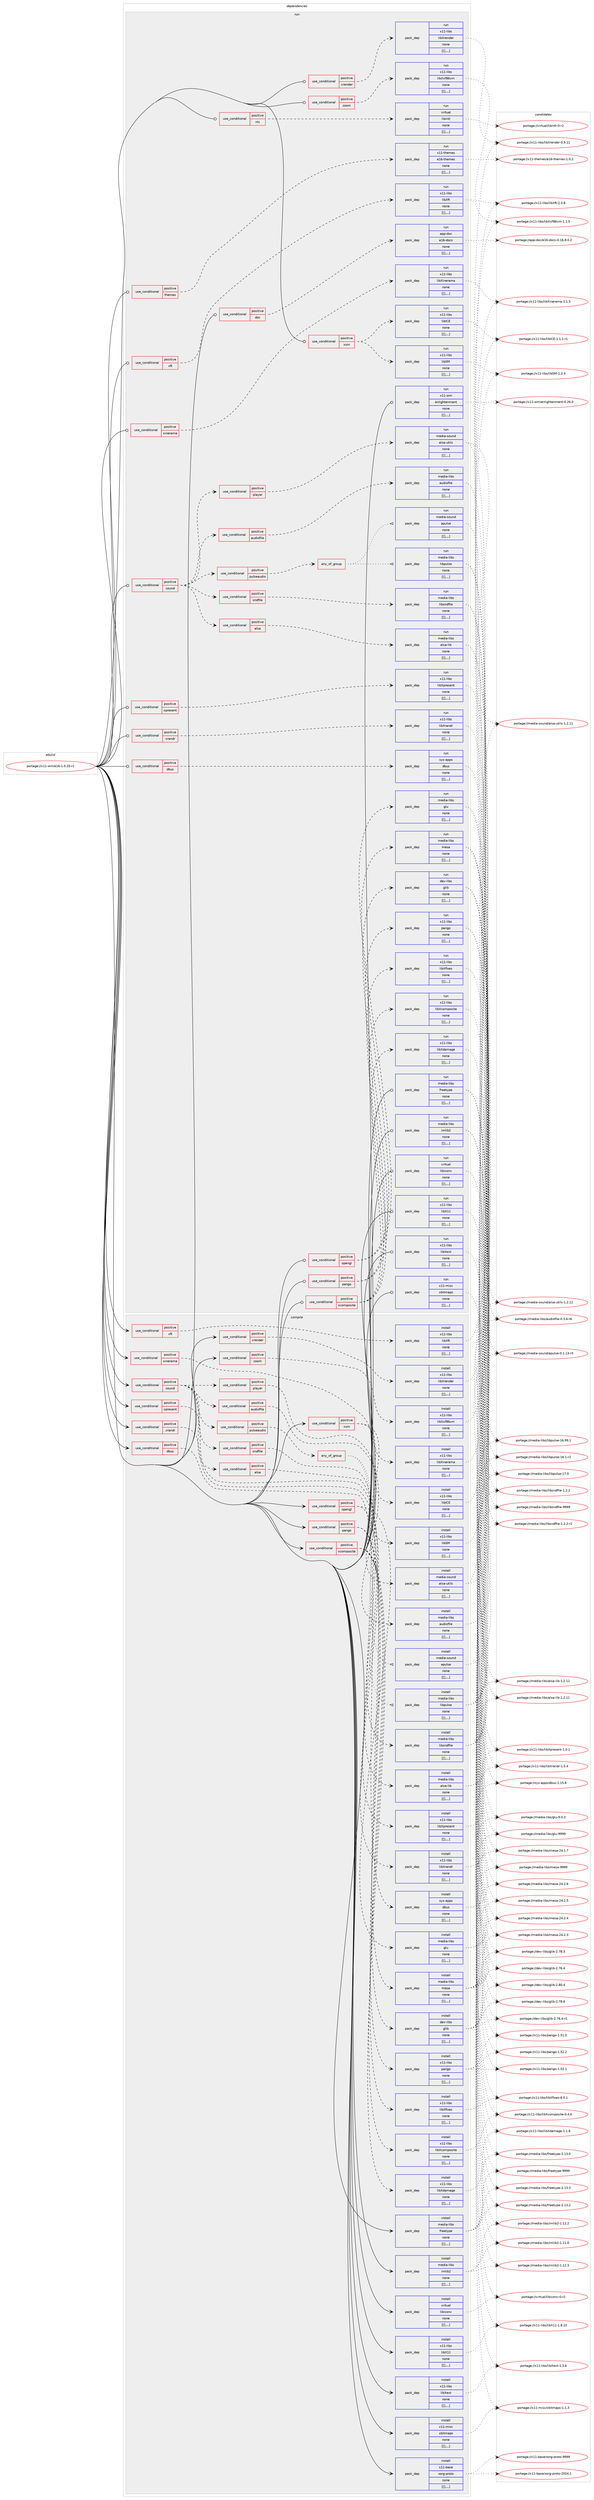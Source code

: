 digraph prolog {

# *************
# Graph options
# *************

newrank=true;
concentrate=true;
compound=true;
graph [rankdir=LR,fontname=Helvetica,fontsize=10,ranksep=1.5];#, ranksep=2.5, nodesep=0.2];
edge  [arrowhead=vee];
node  [fontname=Helvetica,fontsize=10];

# **********
# The ebuild
# **********

subgraph cluster_leftcol {
color=gray;
label=<<i>ebuild</i>>;
id [label="portage://x11-wm/e16-1.0.25-r1", color=red, width=4, href="../x11-wm/e16-1.0.25-r1.svg"];
}

# ****************
# The dependencies
# ****************

subgraph cluster_midcol {
color=gray;
label=<<i>dependencies</i>>;
subgraph cluster_compile {
fillcolor="#eeeeee";
style=filled;
label=<<i>compile</i>>;
subgraph cond345 {
dependency2596 [label=<<TABLE BORDER="0" CELLBORDER="1" CELLSPACING="0" CELLPADDING="4"><TR><TD ROWSPAN="3" CELLPADDING="10">use_conditional</TD></TR><TR><TD>positive</TD></TR><TR><TD>dbus</TD></TR></TABLE>>, shape=none, color=red];
subgraph pack2096 {
dependency2597 [label=<<TABLE BORDER="0" CELLBORDER="1" CELLSPACING="0" CELLPADDING="4" WIDTH="220"><TR><TD ROWSPAN="6" CELLPADDING="30">pack_dep</TD></TR><TR><TD WIDTH="110">install</TD></TR><TR><TD>sys-apps</TD></TR><TR><TD>dbus</TD></TR><TR><TD>none</TD></TR><TR><TD>[[],,,,]</TD></TR></TABLE>>, shape=none, color=blue];
}
dependency2596:e -> dependency2597:w [weight=20,style="dashed",arrowhead="vee"];
}
id:e -> dependency2596:w [weight=20,style="solid",arrowhead="vee"];
subgraph cond346 {
dependency2600 [label=<<TABLE BORDER="0" CELLBORDER="1" CELLSPACING="0" CELLPADDING="4"><TR><TD ROWSPAN="3" CELLPADDING="10">use_conditional</TD></TR><TR><TD>positive</TD></TR><TR><TD>opengl</TD></TR></TABLE>>, shape=none, color=red];
subgraph pack2099 {
dependency2602 [label=<<TABLE BORDER="0" CELLBORDER="1" CELLSPACING="0" CELLPADDING="4" WIDTH="220"><TR><TD ROWSPAN="6" CELLPADDING="30">pack_dep</TD></TR><TR><TD WIDTH="110">install</TD></TR><TR><TD>media-libs</TD></TR><TR><TD>glu</TD></TR><TR><TD>none</TD></TR><TR><TD>[[],,,,]</TD></TR></TABLE>>, shape=none, color=blue];
}
dependency2600:e -> dependency2602:w [weight=20,style="dashed",arrowhead="vee"];
subgraph pack2102 {
dependency2605 [label=<<TABLE BORDER="0" CELLBORDER="1" CELLSPACING="0" CELLPADDING="4" WIDTH="220"><TR><TD ROWSPAN="6" CELLPADDING="30">pack_dep</TD></TR><TR><TD WIDTH="110">install</TD></TR><TR><TD>media-libs</TD></TR><TR><TD>mesa</TD></TR><TR><TD>none</TD></TR><TR><TD>[[],,,,]</TD></TR></TABLE>>, shape=none, color=blue];
}
dependency2600:e -> dependency2605:w [weight=20,style="dashed",arrowhead="vee"];
}
id:e -> dependency2600:w [weight=20,style="solid",arrowhead="vee"];
subgraph cond348 {
dependency2608 [label=<<TABLE BORDER="0" CELLBORDER="1" CELLSPACING="0" CELLPADDING="4"><TR><TD ROWSPAN="3" CELLPADDING="10">use_conditional</TD></TR><TR><TD>positive</TD></TR><TR><TD>pango</TD></TR></TABLE>>, shape=none, color=red];
subgraph pack2106 {
dependency2611 [label=<<TABLE BORDER="0" CELLBORDER="1" CELLSPACING="0" CELLPADDING="4" WIDTH="220"><TR><TD ROWSPAN="6" CELLPADDING="30">pack_dep</TD></TR><TR><TD WIDTH="110">install</TD></TR><TR><TD>dev-libs</TD></TR><TR><TD>glib</TD></TR><TR><TD>none</TD></TR><TR><TD>[[],,,,]</TD></TR></TABLE>>, shape=none, color=blue];
}
dependency2608:e -> dependency2611:w [weight=20,style="dashed",arrowhead="vee"];
subgraph pack2109 {
dependency2615 [label=<<TABLE BORDER="0" CELLBORDER="1" CELLSPACING="0" CELLPADDING="4" WIDTH="220"><TR><TD ROWSPAN="6" CELLPADDING="30">pack_dep</TD></TR><TR><TD WIDTH="110">install</TD></TR><TR><TD>x11-libs</TD></TR><TR><TD>pango</TD></TR><TR><TD>none</TD></TR><TR><TD>[[],,,,]</TD></TR></TABLE>>, shape=none, color=blue];
}
dependency2608:e -> dependency2615:w [weight=20,style="dashed",arrowhead="vee"];
}
id:e -> dependency2608:w [weight=20,style="solid",arrowhead="vee"];
subgraph cond351 {
dependency2620 [label=<<TABLE BORDER="0" CELLBORDER="1" CELLSPACING="0" CELLPADDING="4"><TR><TD ROWSPAN="3" CELLPADDING="10">use_conditional</TD></TR><TR><TD>positive</TD></TR><TR><TD>sound</TD></TR></TABLE>>, shape=none, color=red];
subgraph cond353 {
dependency2622 [label=<<TABLE BORDER="0" CELLBORDER="1" CELLSPACING="0" CELLPADDING="4"><TR><TD ROWSPAN="3" CELLPADDING="10">use_conditional</TD></TR><TR><TD>positive</TD></TR><TR><TD>alsa</TD></TR></TABLE>>, shape=none, color=red];
subgraph pack2118 {
dependency2628 [label=<<TABLE BORDER="0" CELLBORDER="1" CELLSPACING="0" CELLPADDING="4" WIDTH="220"><TR><TD ROWSPAN="6" CELLPADDING="30">pack_dep</TD></TR><TR><TD WIDTH="110">install</TD></TR><TR><TD>media-libs</TD></TR><TR><TD>alsa-lib</TD></TR><TR><TD>none</TD></TR><TR><TD>[[],,,,]</TD></TR></TABLE>>, shape=none, color=blue];
}
dependency2622:e -> dependency2628:w [weight=20,style="dashed",arrowhead="vee"];
}
dependency2620:e -> dependency2622:w [weight=20,style="dashed",arrowhead="vee"];
subgraph cond356 {
dependency2633 [label=<<TABLE BORDER="0" CELLBORDER="1" CELLSPACING="0" CELLPADDING="4"><TR><TD ROWSPAN="3" CELLPADDING="10">use_conditional</TD></TR><TR><TD>positive</TD></TR><TR><TD>player</TD></TR></TABLE>>, shape=none, color=red];
subgraph pack2123 {
dependency2636 [label=<<TABLE BORDER="0" CELLBORDER="1" CELLSPACING="0" CELLPADDING="4" WIDTH="220"><TR><TD ROWSPAN="6" CELLPADDING="30">pack_dep</TD></TR><TR><TD WIDTH="110">install</TD></TR><TR><TD>media-sound</TD></TR><TR><TD>alsa-utils</TD></TR><TR><TD>none</TD></TR><TR><TD>[[],,,,]</TD></TR></TABLE>>, shape=none, color=blue];
}
dependency2633:e -> dependency2636:w [weight=20,style="dashed",arrowhead="vee"];
}
dependency2620:e -> dependency2633:w [weight=20,style="dashed",arrowhead="vee"];
subgraph cond361 {
dependency2642 [label=<<TABLE BORDER="0" CELLBORDER="1" CELLSPACING="0" CELLPADDING="4"><TR><TD ROWSPAN="3" CELLPADDING="10">use_conditional</TD></TR><TR><TD>positive</TD></TR><TR><TD>pulseaudio</TD></TR></TABLE>>, shape=none, color=red];
subgraph any157 {
dependency2646 [label=<<TABLE BORDER="0" CELLBORDER="1" CELLSPACING="0" CELLPADDING="4"><TR><TD CELLPADDING="10">any_of_group</TD></TR></TABLE>>, shape=none, color=red];subgraph pack2130 {
dependency2649 [label=<<TABLE BORDER="0" CELLBORDER="1" CELLSPACING="0" CELLPADDING="4" WIDTH="220"><TR><TD ROWSPAN="6" CELLPADDING="30">pack_dep</TD></TR><TR><TD WIDTH="110">install</TD></TR><TR><TD>media-libs</TD></TR><TR><TD>libpulse</TD></TR><TR><TD>none</TD></TR><TR><TD>[[],,,,]</TD></TR></TABLE>>, shape=none, color=blue];
}
dependency2646:e -> dependency2649:w [weight=20,style="dotted",arrowhead="oinv"];
subgraph pack2137 {
dependency2659 [label=<<TABLE BORDER="0" CELLBORDER="1" CELLSPACING="0" CELLPADDING="4" WIDTH="220"><TR><TD ROWSPAN="6" CELLPADDING="30">pack_dep</TD></TR><TR><TD WIDTH="110">install</TD></TR><TR><TD>media-sound</TD></TR><TR><TD>apulse</TD></TR><TR><TD>none</TD></TR><TR><TD>[[],,,,]</TD></TR></TABLE>>, shape=none, color=blue];
}
dependency2646:e -> dependency2659:w [weight=20,style="dotted",arrowhead="oinv"];
}
dependency2642:e -> dependency2646:w [weight=20,style="dashed",arrowhead="vee"];
}
dependency2620:e -> dependency2642:w [weight=20,style="dashed",arrowhead="vee"];
subgraph cond366 {
dependency2667 [label=<<TABLE BORDER="0" CELLBORDER="1" CELLSPACING="0" CELLPADDING="4"><TR><TD ROWSPAN="3" CELLPADDING="10">use_conditional</TD></TR><TR><TD>positive</TD></TR><TR><TD>audiofile</TD></TR></TABLE>>, shape=none, color=red];
subgraph pack2147 {
dependency2670 [label=<<TABLE BORDER="0" CELLBORDER="1" CELLSPACING="0" CELLPADDING="4" WIDTH="220"><TR><TD ROWSPAN="6" CELLPADDING="30">pack_dep</TD></TR><TR><TD WIDTH="110">install</TD></TR><TR><TD>media-libs</TD></TR><TR><TD>audiofile</TD></TR><TR><TD>none</TD></TR><TR><TD>[[],,,,]</TD></TR></TABLE>>, shape=none, color=blue];
}
dependency2667:e -> dependency2670:w [weight=20,style="dashed",arrowhead="vee"];
}
dependency2620:e -> dependency2667:w [weight=20,style="dashed",arrowhead="vee"];
subgraph cond368 {
dependency2678 [label=<<TABLE BORDER="0" CELLBORDER="1" CELLSPACING="0" CELLPADDING="4"><TR><TD ROWSPAN="3" CELLPADDING="10">use_conditional</TD></TR><TR><TD>positive</TD></TR><TR><TD>sndfile</TD></TR></TABLE>>, shape=none, color=red];
subgraph pack2155 {
dependency2680 [label=<<TABLE BORDER="0" CELLBORDER="1" CELLSPACING="0" CELLPADDING="4" WIDTH="220"><TR><TD ROWSPAN="6" CELLPADDING="30">pack_dep</TD></TR><TR><TD WIDTH="110">install</TD></TR><TR><TD>media-libs</TD></TR><TR><TD>libsndfile</TD></TR><TR><TD>none</TD></TR><TR><TD>[[],,,,]</TD></TR></TABLE>>, shape=none, color=blue];
}
dependency2678:e -> dependency2680:w [weight=20,style="dashed",arrowhead="vee"];
}
dependency2620:e -> dependency2678:w [weight=20,style="dashed",arrowhead="vee"];
}
id:e -> dependency2620:w [weight=20,style="solid",arrowhead="vee"];
subgraph cond370 {
dependency2687 [label=<<TABLE BORDER="0" CELLBORDER="1" CELLSPACING="0" CELLPADDING="4"><TR><TD ROWSPAN="3" CELLPADDING="10">use_conditional</TD></TR><TR><TD>positive</TD></TR><TR><TD>xcomposite</TD></TR></TABLE>>, shape=none, color=red];
subgraph pack2163 {
dependency2690 [label=<<TABLE BORDER="0" CELLBORDER="1" CELLSPACING="0" CELLPADDING="4" WIDTH="220"><TR><TD ROWSPAN="6" CELLPADDING="30">pack_dep</TD></TR><TR><TD WIDTH="110">install</TD></TR><TR><TD>x11-libs</TD></TR><TR><TD>libXcomposite</TD></TR><TR><TD>none</TD></TR><TR><TD>[[],,,,]</TD></TR></TABLE>>, shape=none, color=blue];
}
dependency2687:e -> dependency2690:w [weight=20,style="dashed",arrowhead="vee"];
subgraph pack2167 {
dependency2694 [label=<<TABLE BORDER="0" CELLBORDER="1" CELLSPACING="0" CELLPADDING="4" WIDTH="220"><TR><TD ROWSPAN="6" CELLPADDING="30">pack_dep</TD></TR><TR><TD WIDTH="110">install</TD></TR><TR><TD>x11-libs</TD></TR><TR><TD>libXdamage</TD></TR><TR><TD>none</TD></TR><TR><TD>[[],,,,]</TD></TR></TABLE>>, shape=none, color=blue];
}
dependency2687:e -> dependency2694:w [weight=20,style="dashed",arrowhead="vee"];
subgraph pack2170 {
dependency2702 [label=<<TABLE BORDER="0" CELLBORDER="1" CELLSPACING="0" CELLPADDING="4" WIDTH="220"><TR><TD ROWSPAN="6" CELLPADDING="30">pack_dep</TD></TR><TR><TD WIDTH="110">install</TD></TR><TR><TD>x11-libs</TD></TR><TR><TD>libXfixes</TD></TR><TR><TD>none</TD></TR><TR><TD>[[],,,,]</TD></TR></TABLE>>, shape=none, color=blue];
}
dependency2687:e -> dependency2702:w [weight=20,style="dashed",arrowhead="vee"];
}
id:e -> dependency2687:w [weight=20,style="solid",arrowhead="vee"];
subgraph cond374 {
dependency2708 [label=<<TABLE BORDER="0" CELLBORDER="1" CELLSPACING="0" CELLPADDING="4"><TR><TD ROWSPAN="3" CELLPADDING="10">use_conditional</TD></TR><TR><TD>positive</TD></TR><TR><TD>xft</TD></TR></TABLE>>, shape=none, color=red];
subgraph pack2179 {
dependency2711 [label=<<TABLE BORDER="0" CELLBORDER="1" CELLSPACING="0" CELLPADDING="4" WIDTH="220"><TR><TD ROWSPAN="6" CELLPADDING="30">pack_dep</TD></TR><TR><TD WIDTH="110">install</TD></TR><TR><TD>x11-libs</TD></TR><TR><TD>libXft</TD></TR><TR><TD>none</TD></TR><TR><TD>[[],,,,]</TD></TR></TABLE>>, shape=none, color=blue];
}
dependency2708:e -> dependency2711:w [weight=20,style="dashed",arrowhead="vee"];
}
id:e -> dependency2708:w [weight=20,style="solid",arrowhead="vee"];
subgraph cond376 {
dependency2715 [label=<<TABLE BORDER="0" CELLBORDER="1" CELLSPACING="0" CELLPADDING="4"><TR><TD ROWSPAN="3" CELLPADDING="10">use_conditional</TD></TR><TR><TD>positive</TD></TR><TR><TD>xinerama</TD></TR></TABLE>>, shape=none, color=red];
subgraph pack2183 {
dependency2716 [label=<<TABLE BORDER="0" CELLBORDER="1" CELLSPACING="0" CELLPADDING="4" WIDTH="220"><TR><TD ROWSPAN="6" CELLPADDING="30">pack_dep</TD></TR><TR><TD WIDTH="110">install</TD></TR><TR><TD>x11-libs</TD></TR><TR><TD>libXinerama</TD></TR><TR><TD>none</TD></TR><TR><TD>[[],,,,]</TD></TR></TABLE>>, shape=none, color=blue];
}
dependency2715:e -> dependency2716:w [weight=20,style="dashed",arrowhead="vee"];
}
id:e -> dependency2715:w [weight=20,style="solid",arrowhead="vee"];
subgraph cond378 {
dependency2721 [label=<<TABLE BORDER="0" CELLBORDER="1" CELLSPACING="0" CELLPADDING="4"><TR><TD ROWSPAN="3" CELLPADDING="10">use_conditional</TD></TR><TR><TD>positive</TD></TR><TR><TD>xpresent</TD></TR></TABLE>>, shape=none, color=red];
subgraph pack2189 {
dependency2724 [label=<<TABLE BORDER="0" CELLBORDER="1" CELLSPACING="0" CELLPADDING="4" WIDTH="220"><TR><TD ROWSPAN="6" CELLPADDING="30">pack_dep</TD></TR><TR><TD WIDTH="110">install</TD></TR><TR><TD>x11-libs</TD></TR><TR><TD>libXpresent</TD></TR><TR><TD>none</TD></TR><TR><TD>[[],,,,]</TD></TR></TABLE>>, shape=none, color=blue];
}
dependency2721:e -> dependency2724:w [weight=20,style="dashed",arrowhead="vee"];
}
id:e -> dependency2721:w [weight=20,style="solid",arrowhead="vee"];
subgraph cond380 {
dependency2729 [label=<<TABLE BORDER="0" CELLBORDER="1" CELLSPACING="0" CELLPADDING="4"><TR><TD ROWSPAN="3" CELLPADDING="10">use_conditional</TD></TR><TR><TD>positive</TD></TR><TR><TD>xrandr</TD></TR></TABLE>>, shape=none, color=red];
subgraph pack2195 {
dependency2732 [label=<<TABLE BORDER="0" CELLBORDER="1" CELLSPACING="0" CELLPADDING="4" WIDTH="220"><TR><TD ROWSPAN="6" CELLPADDING="30">pack_dep</TD></TR><TR><TD WIDTH="110">install</TD></TR><TR><TD>x11-libs</TD></TR><TR><TD>libXrandr</TD></TR><TR><TD>none</TD></TR><TR><TD>[[],,,,]</TD></TR></TABLE>>, shape=none, color=blue];
}
dependency2729:e -> dependency2732:w [weight=20,style="dashed",arrowhead="vee"];
}
id:e -> dependency2729:w [weight=20,style="solid",arrowhead="vee"];
subgraph cond382 {
dependency2735 [label=<<TABLE BORDER="0" CELLBORDER="1" CELLSPACING="0" CELLPADDING="4"><TR><TD ROWSPAN="3" CELLPADDING="10">use_conditional</TD></TR><TR><TD>positive</TD></TR><TR><TD>xrender</TD></TR></TABLE>>, shape=none, color=red];
subgraph pack2199 {
dependency2738 [label=<<TABLE BORDER="0" CELLBORDER="1" CELLSPACING="0" CELLPADDING="4" WIDTH="220"><TR><TD ROWSPAN="6" CELLPADDING="30">pack_dep</TD></TR><TR><TD WIDTH="110">install</TD></TR><TR><TD>x11-libs</TD></TR><TR><TD>libXrender</TD></TR><TR><TD>none</TD></TR><TR><TD>[[],,,,]</TD></TR></TABLE>>, shape=none, color=blue];
}
dependency2735:e -> dependency2738:w [weight=20,style="dashed",arrowhead="vee"];
}
id:e -> dependency2735:w [weight=20,style="solid",arrowhead="vee"];
subgraph cond383 {
dependency2742 [label=<<TABLE BORDER="0" CELLBORDER="1" CELLSPACING="0" CELLPADDING="4"><TR><TD ROWSPAN="3" CELLPADDING="10">use_conditional</TD></TR><TR><TD>positive</TD></TR><TR><TD>xsm</TD></TR></TABLE>>, shape=none, color=red];
subgraph pack2204 {
dependency2744 [label=<<TABLE BORDER="0" CELLBORDER="1" CELLSPACING="0" CELLPADDING="4" WIDTH="220"><TR><TD ROWSPAN="6" CELLPADDING="30">pack_dep</TD></TR><TR><TD WIDTH="110">install</TD></TR><TR><TD>x11-libs</TD></TR><TR><TD>libICE</TD></TR><TR><TD>none</TD></TR><TR><TD>[[],,,,]</TD></TR></TABLE>>, shape=none, color=blue];
}
dependency2742:e -> dependency2744:w [weight=20,style="dashed",arrowhead="vee"];
subgraph pack2206 {
dependency2746 [label=<<TABLE BORDER="0" CELLBORDER="1" CELLSPACING="0" CELLPADDING="4" WIDTH="220"><TR><TD ROWSPAN="6" CELLPADDING="30">pack_dep</TD></TR><TR><TD WIDTH="110">install</TD></TR><TR><TD>x11-libs</TD></TR><TR><TD>libSM</TD></TR><TR><TD>none</TD></TR><TR><TD>[[],,,,]</TD></TR></TABLE>>, shape=none, color=blue];
}
dependency2742:e -> dependency2746:w [weight=20,style="dashed",arrowhead="vee"];
}
id:e -> dependency2742:w [weight=20,style="solid",arrowhead="vee"];
subgraph cond384 {
dependency2748 [label=<<TABLE BORDER="0" CELLBORDER="1" CELLSPACING="0" CELLPADDING="4"><TR><TD ROWSPAN="3" CELLPADDING="10">use_conditional</TD></TR><TR><TD>positive</TD></TR><TR><TD>zoom</TD></TR></TABLE>>, shape=none, color=red];
subgraph pack2208 {
dependency2749 [label=<<TABLE BORDER="0" CELLBORDER="1" CELLSPACING="0" CELLPADDING="4" WIDTH="220"><TR><TD ROWSPAN="6" CELLPADDING="30">pack_dep</TD></TR><TR><TD WIDTH="110">install</TD></TR><TR><TD>x11-libs</TD></TR><TR><TD>libXxf86vm</TD></TR><TR><TD>none</TD></TR><TR><TD>[[],,,,]</TD></TR></TABLE>>, shape=none, color=blue];
}
dependency2748:e -> dependency2749:w [weight=20,style="dashed",arrowhead="vee"];
}
id:e -> dependency2748:w [weight=20,style="solid",arrowhead="vee"];
subgraph pack2210 {
dependency2751 [label=<<TABLE BORDER="0" CELLBORDER="1" CELLSPACING="0" CELLPADDING="4" WIDTH="220"><TR><TD ROWSPAN="6" CELLPADDING="30">pack_dep</TD></TR><TR><TD WIDTH="110">install</TD></TR><TR><TD>media-libs</TD></TR><TR><TD>freetype</TD></TR><TR><TD>none</TD></TR><TR><TD>[[],,,,]</TD></TR></TABLE>>, shape=none, color=blue];
}
id:e -> dependency2751:w [weight=20,style="solid",arrowhead="vee"];
subgraph pack2213 {
dependency2754 [label=<<TABLE BORDER="0" CELLBORDER="1" CELLSPACING="0" CELLPADDING="4" WIDTH="220"><TR><TD ROWSPAN="6" CELLPADDING="30">pack_dep</TD></TR><TR><TD WIDTH="110">install</TD></TR><TR><TD>media-libs</TD></TR><TR><TD>imlib2</TD></TR><TR><TD>none</TD></TR><TR><TD>[[],,,,]</TD></TR></TABLE>>, shape=none, color=blue];
}
id:e -> dependency2754:w [weight=20,style="solid",arrowhead="vee"];
subgraph pack2215 {
dependency2756 [label=<<TABLE BORDER="0" CELLBORDER="1" CELLSPACING="0" CELLPADDING="4" WIDTH="220"><TR><TD ROWSPAN="6" CELLPADDING="30">pack_dep</TD></TR><TR><TD WIDTH="110">install</TD></TR><TR><TD>virtual</TD></TR><TR><TD>libiconv</TD></TR><TR><TD>none</TD></TR><TR><TD>[[],,,,]</TD></TR></TABLE>>, shape=none, color=blue];
}
id:e -> dependency2756:w [weight=20,style="solid",arrowhead="vee"];
subgraph pack2217 {
dependency2758 [label=<<TABLE BORDER="0" CELLBORDER="1" CELLSPACING="0" CELLPADDING="4" WIDTH="220"><TR><TD ROWSPAN="6" CELLPADDING="30">pack_dep</TD></TR><TR><TD WIDTH="110">install</TD></TR><TR><TD>x11-base</TD></TR><TR><TD>xorg-proto</TD></TR><TR><TD>none</TD></TR><TR><TD>[[],,,,]</TD></TR></TABLE>>, shape=none, color=blue];
}
id:e -> dependency2758:w [weight=20,style="solid",arrowhead="vee"];
subgraph pack2219 {
dependency2760 [label=<<TABLE BORDER="0" CELLBORDER="1" CELLSPACING="0" CELLPADDING="4" WIDTH="220"><TR><TD ROWSPAN="6" CELLPADDING="30">pack_dep</TD></TR><TR><TD WIDTH="110">install</TD></TR><TR><TD>x11-libs</TD></TR><TR><TD>libX11</TD></TR><TR><TD>none</TD></TR><TR><TD>[[],,,,]</TD></TR></TABLE>>, shape=none, color=blue];
}
id:e -> dependency2760:w [weight=20,style="solid",arrowhead="vee"];
subgraph pack2221 {
dependency2762 [label=<<TABLE BORDER="0" CELLBORDER="1" CELLSPACING="0" CELLPADDING="4" WIDTH="220"><TR><TD ROWSPAN="6" CELLPADDING="30">pack_dep</TD></TR><TR><TD WIDTH="110">install</TD></TR><TR><TD>x11-libs</TD></TR><TR><TD>libXext</TD></TR><TR><TD>none</TD></TR><TR><TD>[[],,,,]</TD></TR></TABLE>>, shape=none, color=blue];
}
id:e -> dependency2762:w [weight=20,style="solid",arrowhead="vee"];
subgraph pack2223 {
dependency2764 [label=<<TABLE BORDER="0" CELLBORDER="1" CELLSPACING="0" CELLPADDING="4" WIDTH="220"><TR><TD ROWSPAN="6" CELLPADDING="30">pack_dep</TD></TR><TR><TD WIDTH="110">install</TD></TR><TR><TD>x11-misc</TD></TR><TR><TD>xbitmaps</TD></TR><TR><TD>none</TD></TR><TR><TD>[[],,,,]</TD></TR></TABLE>>, shape=none, color=blue];
}
id:e -> dependency2764:w [weight=20,style="solid",arrowhead="vee"];
}
subgraph cluster_compileandrun {
fillcolor="#eeeeee";
style=filled;
label=<<i>compile and run</i>>;
}
subgraph cluster_run {
fillcolor="#eeeeee";
style=filled;
label=<<i>run</i>>;
subgraph cond385 {
dependency2766 [label=<<TABLE BORDER="0" CELLBORDER="1" CELLSPACING="0" CELLPADDING="4"><TR><TD ROWSPAN="3" CELLPADDING="10">use_conditional</TD></TR><TR><TD>positive</TD></TR><TR><TD>dbus</TD></TR></TABLE>>, shape=none, color=red];
subgraph pack2226 {
dependency2768 [label=<<TABLE BORDER="0" CELLBORDER="1" CELLSPACING="0" CELLPADDING="4" WIDTH="220"><TR><TD ROWSPAN="6" CELLPADDING="30">pack_dep</TD></TR><TR><TD WIDTH="110">run</TD></TR><TR><TD>sys-apps</TD></TR><TR><TD>dbus</TD></TR><TR><TD>none</TD></TR><TR><TD>[[],,,,]</TD></TR></TABLE>>, shape=none, color=blue];
}
dependency2766:e -> dependency2768:w [weight=20,style="dashed",arrowhead="vee"];
}
id:e -> dependency2766:w [weight=20,style="solid",arrowhead="odot"];
subgraph cond386 {
dependency2770 [label=<<TABLE BORDER="0" CELLBORDER="1" CELLSPACING="0" CELLPADDING="4"><TR><TD ROWSPAN="3" CELLPADDING="10">use_conditional</TD></TR><TR><TD>positive</TD></TR><TR><TD>doc</TD></TR></TABLE>>, shape=none, color=red];
subgraph pack2229 {
dependency2772 [label=<<TABLE BORDER="0" CELLBORDER="1" CELLSPACING="0" CELLPADDING="4" WIDTH="220"><TR><TD ROWSPAN="6" CELLPADDING="30">pack_dep</TD></TR><TR><TD WIDTH="110">run</TD></TR><TR><TD>app-doc</TD></TR><TR><TD>e16-docs</TD></TR><TR><TD>none</TD></TR><TR><TD>[[],,,,]</TD></TR></TABLE>>, shape=none, color=blue];
}
dependency2770:e -> dependency2772:w [weight=20,style="dashed",arrowhead="vee"];
}
id:e -> dependency2770:w [weight=20,style="solid",arrowhead="odot"];
subgraph cond387 {
dependency2774 [label=<<TABLE BORDER="0" CELLBORDER="1" CELLSPACING="0" CELLPADDING="4"><TR><TD ROWSPAN="3" CELLPADDING="10">use_conditional</TD></TR><TR><TD>positive</TD></TR><TR><TD>nls</TD></TR></TABLE>>, shape=none, color=red];
subgraph pack2231 {
dependency2775 [label=<<TABLE BORDER="0" CELLBORDER="1" CELLSPACING="0" CELLPADDING="4" WIDTH="220"><TR><TD ROWSPAN="6" CELLPADDING="30">pack_dep</TD></TR><TR><TD WIDTH="110">run</TD></TR><TR><TD>virtual</TD></TR><TR><TD>libintl</TD></TR><TR><TD>none</TD></TR><TR><TD>[[],,,,]</TD></TR></TABLE>>, shape=none, color=blue];
}
dependency2774:e -> dependency2775:w [weight=20,style="dashed",arrowhead="vee"];
}
id:e -> dependency2774:w [weight=20,style="solid",arrowhead="odot"];
subgraph cond388 {
dependency2776 [label=<<TABLE BORDER="0" CELLBORDER="1" CELLSPACING="0" CELLPADDING="4"><TR><TD ROWSPAN="3" CELLPADDING="10">use_conditional</TD></TR><TR><TD>positive</TD></TR><TR><TD>opengl</TD></TR></TABLE>>, shape=none, color=red];
subgraph pack2232 {
dependency2777 [label=<<TABLE BORDER="0" CELLBORDER="1" CELLSPACING="0" CELLPADDING="4" WIDTH="220"><TR><TD ROWSPAN="6" CELLPADDING="30">pack_dep</TD></TR><TR><TD WIDTH="110">run</TD></TR><TR><TD>media-libs</TD></TR><TR><TD>glu</TD></TR><TR><TD>none</TD></TR><TR><TD>[[],,,,]</TD></TR></TABLE>>, shape=none, color=blue];
}
dependency2776:e -> dependency2777:w [weight=20,style="dashed",arrowhead="vee"];
subgraph pack2233 {
dependency2778 [label=<<TABLE BORDER="0" CELLBORDER="1" CELLSPACING="0" CELLPADDING="4" WIDTH="220"><TR><TD ROWSPAN="6" CELLPADDING="30">pack_dep</TD></TR><TR><TD WIDTH="110">run</TD></TR><TR><TD>media-libs</TD></TR><TR><TD>mesa</TD></TR><TR><TD>none</TD></TR><TR><TD>[[],,,,]</TD></TR></TABLE>>, shape=none, color=blue];
}
dependency2776:e -> dependency2778:w [weight=20,style="dashed",arrowhead="vee"];
}
id:e -> dependency2776:w [weight=20,style="solid",arrowhead="odot"];
subgraph cond389 {
dependency2779 [label=<<TABLE BORDER="0" CELLBORDER="1" CELLSPACING="0" CELLPADDING="4"><TR><TD ROWSPAN="3" CELLPADDING="10">use_conditional</TD></TR><TR><TD>positive</TD></TR><TR><TD>pango</TD></TR></TABLE>>, shape=none, color=red];
subgraph pack2234 {
dependency2780 [label=<<TABLE BORDER="0" CELLBORDER="1" CELLSPACING="0" CELLPADDING="4" WIDTH="220"><TR><TD ROWSPAN="6" CELLPADDING="30">pack_dep</TD></TR><TR><TD WIDTH="110">run</TD></TR><TR><TD>dev-libs</TD></TR><TR><TD>glib</TD></TR><TR><TD>none</TD></TR><TR><TD>[[],,,,]</TD></TR></TABLE>>, shape=none, color=blue];
}
dependency2779:e -> dependency2780:w [weight=20,style="dashed",arrowhead="vee"];
subgraph pack2235 {
dependency2781 [label=<<TABLE BORDER="0" CELLBORDER="1" CELLSPACING="0" CELLPADDING="4" WIDTH="220"><TR><TD ROWSPAN="6" CELLPADDING="30">pack_dep</TD></TR><TR><TD WIDTH="110">run</TD></TR><TR><TD>x11-libs</TD></TR><TR><TD>pango</TD></TR><TR><TD>none</TD></TR><TR><TD>[[],,,,]</TD></TR></TABLE>>, shape=none, color=blue];
}
dependency2779:e -> dependency2781:w [weight=20,style="dashed",arrowhead="vee"];
}
id:e -> dependency2779:w [weight=20,style="solid",arrowhead="odot"];
subgraph cond390 {
dependency2782 [label=<<TABLE BORDER="0" CELLBORDER="1" CELLSPACING="0" CELLPADDING="4"><TR><TD ROWSPAN="3" CELLPADDING="10">use_conditional</TD></TR><TR><TD>positive</TD></TR><TR><TD>sound</TD></TR></TABLE>>, shape=none, color=red];
subgraph cond391 {
dependency2783 [label=<<TABLE BORDER="0" CELLBORDER="1" CELLSPACING="0" CELLPADDING="4"><TR><TD ROWSPAN="3" CELLPADDING="10">use_conditional</TD></TR><TR><TD>positive</TD></TR><TR><TD>alsa</TD></TR></TABLE>>, shape=none, color=red];
subgraph pack2236 {
dependency2784 [label=<<TABLE BORDER="0" CELLBORDER="1" CELLSPACING="0" CELLPADDING="4" WIDTH="220"><TR><TD ROWSPAN="6" CELLPADDING="30">pack_dep</TD></TR><TR><TD WIDTH="110">run</TD></TR><TR><TD>media-libs</TD></TR><TR><TD>alsa-lib</TD></TR><TR><TD>none</TD></TR><TR><TD>[[],,,,]</TD></TR></TABLE>>, shape=none, color=blue];
}
dependency2783:e -> dependency2784:w [weight=20,style="dashed",arrowhead="vee"];
}
dependency2782:e -> dependency2783:w [weight=20,style="dashed",arrowhead="vee"];
subgraph cond392 {
dependency2785 [label=<<TABLE BORDER="0" CELLBORDER="1" CELLSPACING="0" CELLPADDING="4"><TR><TD ROWSPAN="3" CELLPADDING="10">use_conditional</TD></TR><TR><TD>positive</TD></TR><TR><TD>player</TD></TR></TABLE>>, shape=none, color=red];
subgraph pack2237 {
dependency2786 [label=<<TABLE BORDER="0" CELLBORDER="1" CELLSPACING="0" CELLPADDING="4" WIDTH="220"><TR><TD ROWSPAN="6" CELLPADDING="30">pack_dep</TD></TR><TR><TD WIDTH="110">run</TD></TR><TR><TD>media-sound</TD></TR><TR><TD>alsa-utils</TD></TR><TR><TD>none</TD></TR><TR><TD>[[],,,,]</TD></TR></TABLE>>, shape=none, color=blue];
}
dependency2785:e -> dependency2786:w [weight=20,style="dashed",arrowhead="vee"];
}
dependency2782:e -> dependency2785:w [weight=20,style="dashed",arrowhead="vee"];
subgraph cond393 {
dependency2787 [label=<<TABLE BORDER="0" CELLBORDER="1" CELLSPACING="0" CELLPADDING="4"><TR><TD ROWSPAN="3" CELLPADDING="10">use_conditional</TD></TR><TR><TD>positive</TD></TR><TR><TD>pulseaudio</TD></TR></TABLE>>, shape=none, color=red];
subgraph any158 {
dependency2788 [label=<<TABLE BORDER="0" CELLBORDER="1" CELLSPACING="0" CELLPADDING="4"><TR><TD CELLPADDING="10">any_of_group</TD></TR></TABLE>>, shape=none, color=red];subgraph pack2238 {
dependency2789 [label=<<TABLE BORDER="0" CELLBORDER="1" CELLSPACING="0" CELLPADDING="4" WIDTH="220"><TR><TD ROWSPAN="6" CELLPADDING="30">pack_dep</TD></TR><TR><TD WIDTH="110">run</TD></TR><TR><TD>media-libs</TD></TR><TR><TD>libpulse</TD></TR><TR><TD>none</TD></TR><TR><TD>[[],,,,]</TD></TR></TABLE>>, shape=none, color=blue];
}
dependency2788:e -> dependency2789:w [weight=20,style="dotted",arrowhead="oinv"];
subgraph pack2239 {
dependency2790 [label=<<TABLE BORDER="0" CELLBORDER="1" CELLSPACING="0" CELLPADDING="4" WIDTH="220"><TR><TD ROWSPAN="6" CELLPADDING="30">pack_dep</TD></TR><TR><TD WIDTH="110">run</TD></TR><TR><TD>media-sound</TD></TR><TR><TD>apulse</TD></TR><TR><TD>none</TD></TR><TR><TD>[[],,,,]</TD></TR></TABLE>>, shape=none, color=blue];
}
dependency2788:e -> dependency2790:w [weight=20,style="dotted",arrowhead="oinv"];
}
dependency2787:e -> dependency2788:w [weight=20,style="dashed",arrowhead="vee"];
}
dependency2782:e -> dependency2787:w [weight=20,style="dashed",arrowhead="vee"];
subgraph cond394 {
dependency2791 [label=<<TABLE BORDER="0" CELLBORDER="1" CELLSPACING="0" CELLPADDING="4"><TR><TD ROWSPAN="3" CELLPADDING="10">use_conditional</TD></TR><TR><TD>positive</TD></TR><TR><TD>audiofile</TD></TR></TABLE>>, shape=none, color=red];
subgraph pack2240 {
dependency2792 [label=<<TABLE BORDER="0" CELLBORDER="1" CELLSPACING="0" CELLPADDING="4" WIDTH="220"><TR><TD ROWSPAN="6" CELLPADDING="30">pack_dep</TD></TR><TR><TD WIDTH="110">run</TD></TR><TR><TD>media-libs</TD></TR><TR><TD>audiofile</TD></TR><TR><TD>none</TD></TR><TR><TD>[[],,,,]</TD></TR></TABLE>>, shape=none, color=blue];
}
dependency2791:e -> dependency2792:w [weight=20,style="dashed",arrowhead="vee"];
}
dependency2782:e -> dependency2791:w [weight=20,style="dashed",arrowhead="vee"];
subgraph cond395 {
dependency2793 [label=<<TABLE BORDER="0" CELLBORDER="1" CELLSPACING="0" CELLPADDING="4"><TR><TD ROWSPAN="3" CELLPADDING="10">use_conditional</TD></TR><TR><TD>positive</TD></TR><TR><TD>sndfile</TD></TR></TABLE>>, shape=none, color=red];
subgraph pack2241 {
dependency2794 [label=<<TABLE BORDER="0" CELLBORDER="1" CELLSPACING="0" CELLPADDING="4" WIDTH="220"><TR><TD ROWSPAN="6" CELLPADDING="30">pack_dep</TD></TR><TR><TD WIDTH="110">run</TD></TR><TR><TD>media-libs</TD></TR><TR><TD>libsndfile</TD></TR><TR><TD>none</TD></TR><TR><TD>[[],,,,]</TD></TR></TABLE>>, shape=none, color=blue];
}
dependency2793:e -> dependency2794:w [weight=20,style="dashed",arrowhead="vee"];
}
dependency2782:e -> dependency2793:w [weight=20,style="dashed",arrowhead="vee"];
}
id:e -> dependency2782:w [weight=20,style="solid",arrowhead="odot"];
subgraph cond396 {
dependency2795 [label=<<TABLE BORDER="0" CELLBORDER="1" CELLSPACING="0" CELLPADDING="4"><TR><TD ROWSPAN="3" CELLPADDING="10">use_conditional</TD></TR><TR><TD>positive</TD></TR><TR><TD>themes</TD></TR></TABLE>>, shape=none, color=red];
subgraph pack2242 {
dependency2796 [label=<<TABLE BORDER="0" CELLBORDER="1" CELLSPACING="0" CELLPADDING="4" WIDTH="220"><TR><TD ROWSPAN="6" CELLPADDING="30">pack_dep</TD></TR><TR><TD WIDTH="110">run</TD></TR><TR><TD>x11-themes</TD></TR><TR><TD>e16-themes</TD></TR><TR><TD>none</TD></TR><TR><TD>[[],,,,]</TD></TR></TABLE>>, shape=none, color=blue];
}
dependency2795:e -> dependency2796:w [weight=20,style="dashed",arrowhead="vee"];
}
id:e -> dependency2795:w [weight=20,style="solid",arrowhead="odot"];
subgraph cond397 {
dependency2797 [label=<<TABLE BORDER="0" CELLBORDER="1" CELLSPACING="0" CELLPADDING="4"><TR><TD ROWSPAN="3" CELLPADDING="10">use_conditional</TD></TR><TR><TD>positive</TD></TR><TR><TD>xcomposite</TD></TR></TABLE>>, shape=none, color=red];
subgraph pack2243 {
dependency2798 [label=<<TABLE BORDER="0" CELLBORDER="1" CELLSPACING="0" CELLPADDING="4" WIDTH="220"><TR><TD ROWSPAN="6" CELLPADDING="30">pack_dep</TD></TR><TR><TD WIDTH="110">run</TD></TR><TR><TD>x11-libs</TD></TR><TR><TD>libXcomposite</TD></TR><TR><TD>none</TD></TR><TR><TD>[[],,,,]</TD></TR></TABLE>>, shape=none, color=blue];
}
dependency2797:e -> dependency2798:w [weight=20,style="dashed",arrowhead="vee"];
subgraph pack2244 {
dependency2799 [label=<<TABLE BORDER="0" CELLBORDER="1" CELLSPACING="0" CELLPADDING="4" WIDTH="220"><TR><TD ROWSPAN="6" CELLPADDING="30">pack_dep</TD></TR><TR><TD WIDTH="110">run</TD></TR><TR><TD>x11-libs</TD></TR><TR><TD>libXdamage</TD></TR><TR><TD>none</TD></TR><TR><TD>[[],,,,]</TD></TR></TABLE>>, shape=none, color=blue];
}
dependency2797:e -> dependency2799:w [weight=20,style="dashed",arrowhead="vee"];
subgraph pack2245 {
dependency2800 [label=<<TABLE BORDER="0" CELLBORDER="1" CELLSPACING="0" CELLPADDING="4" WIDTH="220"><TR><TD ROWSPAN="6" CELLPADDING="30">pack_dep</TD></TR><TR><TD WIDTH="110">run</TD></TR><TR><TD>x11-libs</TD></TR><TR><TD>libXfixes</TD></TR><TR><TD>none</TD></TR><TR><TD>[[],,,,]</TD></TR></TABLE>>, shape=none, color=blue];
}
dependency2797:e -> dependency2800:w [weight=20,style="dashed",arrowhead="vee"];
}
id:e -> dependency2797:w [weight=20,style="solid",arrowhead="odot"];
subgraph cond398 {
dependency2801 [label=<<TABLE BORDER="0" CELLBORDER="1" CELLSPACING="0" CELLPADDING="4"><TR><TD ROWSPAN="3" CELLPADDING="10">use_conditional</TD></TR><TR><TD>positive</TD></TR><TR><TD>xft</TD></TR></TABLE>>, shape=none, color=red];
subgraph pack2246 {
dependency2802 [label=<<TABLE BORDER="0" CELLBORDER="1" CELLSPACING="0" CELLPADDING="4" WIDTH="220"><TR><TD ROWSPAN="6" CELLPADDING="30">pack_dep</TD></TR><TR><TD WIDTH="110">run</TD></TR><TR><TD>x11-libs</TD></TR><TR><TD>libXft</TD></TR><TR><TD>none</TD></TR><TR><TD>[[],,,,]</TD></TR></TABLE>>, shape=none, color=blue];
}
dependency2801:e -> dependency2802:w [weight=20,style="dashed",arrowhead="vee"];
}
id:e -> dependency2801:w [weight=20,style="solid",arrowhead="odot"];
subgraph cond399 {
dependency2803 [label=<<TABLE BORDER="0" CELLBORDER="1" CELLSPACING="0" CELLPADDING="4"><TR><TD ROWSPAN="3" CELLPADDING="10">use_conditional</TD></TR><TR><TD>positive</TD></TR><TR><TD>xinerama</TD></TR></TABLE>>, shape=none, color=red];
subgraph pack2247 {
dependency2804 [label=<<TABLE BORDER="0" CELLBORDER="1" CELLSPACING="0" CELLPADDING="4" WIDTH="220"><TR><TD ROWSPAN="6" CELLPADDING="30">pack_dep</TD></TR><TR><TD WIDTH="110">run</TD></TR><TR><TD>x11-libs</TD></TR><TR><TD>libXinerama</TD></TR><TR><TD>none</TD></TR><TR><TD>[[],,,,]</TD></TR></TABLE>>, shape=none, color=blue];
}
dependency2803:e -> dependency2804:w [weight=20,style="dashed",arrowhead="vee"];
}
id:e -> dependency2803:w [weight=20,style="solid",arrowhead="odot"];
subgraph cond400 {
dependency2805 [label=<<TABLE BORDER="0" CELLBORDER="1" CELLSPACING="0" CELLPADDING="4"><TR><TD ROWSPAN="3" CELLPADDING="10">use_conditional</TD></TR><TR><TD>positive</TD></TR><TR><TD>xpresent</TD></TR></TABLE>>, shape=none, color=red];
subgraph pack2248 {
dependency2806 [label=<<TABLE BORDER="0" CELLBORDER="1" CELLSPACING="0" CELLPADDING="4" WIDTH="220"><TR><TD ROWSPAN="6" CELLPADDING="30">pack_dep</TD></TR><TR><TD WIDTH="110">run</TD></TR><TR><TD>x11-libs</TD></TR><TR><TD>libXpresent</TD></TR><TR><TD>none</TD></TR><TR><TD>[[],,,,]</TD></TR></TABLE>>, shape=none, color=blue];
}
dependency2805:e -> dependency2806:w [weight=20,style="dashed",arrowhead="vee"];
}
id:e -> dependency2805:w [weight=20,style="solid",arrowhead="odot"];
subgraph cond401 {
dependency2807 [label=<<TABLE BORDER="0" CELLBORDER="1" CELLSPACING="0" CELLPADDING="4"><TR><TD ROWSPAN="3" CELLPADDING="10">use_conditional</TD></TR><TR><TD>positive</TD></TR><TR><TD>xrandr</TD></TR></TABLE>>, shape=none, color=red];
subgraph pack2249 {
dependency2808 [label=<<TABLE BORDER="0" CELLBORDER="1" CELLSPACING="0" CELLPADDING="4" WIDTH="220"><TR><TD ROWSPAN="6" CELLPADDING="30">pack_dep</TD></TR><TR><TD WIDTH="110">run</TD></TR><TR><TD>x11-libs</TD></TR><TR><TD>libXrandr</TD></TR><TR><TD>none</TD></TR><TR><TD>[[],,,,]</TD></TR></TABLE>>, shape=none, color=blue];
}
dependency2807:e -> dependency2808:w [weight=20,style="dashed",arrowhead="vee"];
}
id:e -> dependency2807:w [weight=20,style="solid",arrowhead="odot"];
subgraph cond402 {
dependency2809 [label=<<TABLE BORDER="0" CELLBORDER="1" CELLSPACING="0" CELLPADDING="4"><TR><TD ROWSPAN="3" CELLPADDING="10">use_conditional</TD></TR><TR><TD>positive</TD></TR><TR><TD>xrender</TD></TR></TABLE>>, shape=none, color=red];
subgraph pack2250 {
dependency2810 [label=<<TABLE BORDER="0" CELLBORDER="1" CELLSPACING="0" CELLPADDING="4" WIDTH="220"><TR><TD ROWSPAN="6" CELLPADDING="30">pack_dep</TD></TR><TR><TD WIDTH="110">run</TD></TR><TR><TD>x11-libs</TD></TR><TR><TD>libXrender</TD></TR><TR><TD>none</TD></TR><TR><TD>[[],,,,]</TD></TR></TABLE>>, shape=none, color=blue];
}
dependency2809:e -> dependency2810:w [weight=20,style="dashed",arrowhead="vee"];
}
id:e -> dependency2809:w [weight=20,style="solid",arrowhead="odot"];
subgraph cond403 {
dependency2811 [label=<<TABLE BORDER="0" CELLBORDER="1" CELLSPACING="0" CELLPADDING="4"><TR><TD ROWSPAN="3" CELLPADDING="10">use_conditional</TD></TR><TR><TD>positive</TD></TR><TR><TD>xsm</TD></TR></TABLE>>, shape=none, color=red];
subgraph pack2251 {
dependency2812 [label=<<TABLE BORDER="0" CELLBORDER="1" CELLSPACING="0" CELLPADDING="4" WIDTH="220"><TR><TD ROWSPAN="6" CELLPADDING="30">pack_dep</TD></TR><TR><TD WIDTH="110">run</TD></TR><TR><TD>x11-libs</TD></TR><TR><TD>libICE</TD></TR><TR><TD>none</TD></TR><TR><TD>[[],,,,]</TD></TR></TABLE>>, shape=none, color=blue];
}
dependency2811:e -> dependency2812:w [weight=20,style="dashed",arrowhead="vee"];
subgraph pack2252 {
dependency2813 [label=<<TABLE BORDER="0" CELLBORDER="1" CELLSPACING="0" CELLPADDING="4" WIDTH="220"><TR><TD ROWSPAN="6" CELLPADDING="30">pack_dep</TD></TR><TR><TD WIDTH="110">run</TD></TR><TR><TD>x11-libs</TD></TR><TR><TD>libSM</TD></TR><TR><TD>none</TD></TR><TR><TD>[[],,,,]</TD></TR></TABLE>>, shape=none, color=blue];
}
dependency2811:e -> dependency2813:w [weight=20,style="dashed",arrowhead="vee"];
}
id:e -> dependency2811:w [weight=20,style="solid",arrowhead="odot"];
subgraph cond404 {
dependency2814 [label=<<TABLE BORDER="0" CELLBORDER="1" CELLSPACING="0" CELLPADDING="4"><TR><TD ROWSPAN="3" CELLPADDING="10">use_conditional</TD></TR><TR><TD>positive</TD></TR><TR><TD>zoom</TD></TR></TABLE>>, shape=none, color=red];
subgraph pack2253 {
dependency2815 [label=<<TABLE BORDER="0" CELLBORDER="1" CELLSPACING="0" CELLPADDING="4" WIDTH="220"><TR><TD ROWSPAN="6" CELLPADDING="30">pack_dep</TD></TR><TR><TD WIDTH="110">run</TD></TR><TR><TD>x11-libs</TD></TR><TR><TD>libXxf86vm</TD></TR><TR><TD>none</TD></TR><TR><TD>[[],,,,]</TD></TR></TABLE>>, shape=none, color=blue];
}
dependency2814:e -> dependency2815:w [weight=20,style="dashed",arrowhead="vee"];
}
id:e -> dependency2814:w [weight=20,style="solid",arrowhead="odot"];
subgraph pack2254 {
dependency2816 [label=<<TABLE BORDER="0" CELLBORDER="1" CELLSPACING="0" CELLPADDING="4" WIDTH="220"><TR><TD ROWSPAN="6" CELLPADDING="30">pack_dep</TD></TR><TR><TD WIDTH="110">run</TD></TR><TR><TD>media-libs</TD></TR><TR><TD>freetype</TD></TR><TR><TD>none</TD></TR><TR><TD>[[],,,,]</TD></TR></TABLE>>, shape=none, color=blue];
}
id:e -> dependency2816:w [weight=20,style="solid",arrowhead="odot"];
subgraph pack2255 {
dependency2817 [label=<<TABLE BORDER="0" CELLBORDER="1" CELLSPACING="0" CELLPADDING="4" WIDTH="220"><TR><TD ROWSPAN="6" CELLPADDING="30">pack_dep</TD></TR><TR><TD WIDTH="110">run</TD></TR><TR><TD>media-libs</TD></TR><TR><TD>imlib2</TD></TR><TR><TD>none</TD></TR><TR><TD>[[],,,,]</TD></TR></TABLE>>, shape=none, color=blue];
}
id:e -> dependency2817:w [weight=20,style="solid",arrowhead="odot"];
subgraph pack2256 {
dependency2818 [label=<<TABLE BORDER="0" CELLBORDER="1" CELLSPACING="0" CELLPADDING="4" WIDTH="220"><TR><TD ROWSPAN="6" CELLPADDING="30">pack_dep</TD></TR><TR><TD WIDTH="110">run</TD></TR><TR><TD>virtual</TD></TR><TR><TD>libiconv</TD></TR><TR><TD>none</TD></TR><TR><TD>[[],,,,]</TD></TR></TABLE>>, shape=none, color=blue];
}
id:e -> dependency2818:w [weight=20,style="solid",arrowhead="odot"];
subgraph pack2257 {
dependency2819 [label=<<TABLE BORDER="0" CELLBORDER="1" CELLSPACING="0" CELLPADDING="4" WIDTH="220"><TR><TD ROWSPAN="6" CELLPADDING="30">pack_dep</TD></TR><TR><TD WIDTH="110">run</TD></TR><TR><TD>x11-libs</TD></TR><TR><TD>libX11</TD></TR><TR><TD>none</TD></TR><TR><TD>[[],,,,]</TD></TR></TABLE>>, shape=none, color=blue];
}
id:e -> dependency2819:w [weight=20,style="solid",arrowhead="odot"];
subgraph pack2258 {
dependency2820 [label=<<TABLE BORDER="0" CELLBORDER="1" CELLSPACING="0" CELLPADDING="4" WIDTH="220"><TR><TD ROWSPAN="6" CELLPADDING="30">pack_dep</TD></TR><TR><TD WIDTH="110">run</TD></TR><TR><TD>x11-libs</TD></TR><TR><TD>libXext</TD></TR><TR><TD>none</TD></TR><TR><TD>[[],,,,]</TD></TR></TABLE>>, shape=none, color=blue];
}
id:e -> dependency2820:w [weight=20,style="solid",arrowhead="odot"];
subgraph pack2259 {
dependency2821 [label=<<TABLE BORDER="0" CELLBORDER="1" CELLSPACING="0" CELLPADDING="4" WIDTH="220"><TR><TD ROWSPAN="6" CELLPADDING="30">pack_dep</TD></TR><TR><TD WIDTH="110">run</TD></TR><TR><TD>x11-misc</TD></TR><TR><TD>xbitmaps</TD></TR><TR><TD>none</TD></TR><TR><TD>[[],,,,]</TD></TR></TABLE>>, shape=none, color=blue];
}
id:e -> dependency2821:w [weight=20,style="solid",arrowhead="odot"];
subgraph pack2260 {
dependency2822 [label=<<TABLE BORDER="0" CELLBORDER="1" CELLSPACING="0" CELLPADDING="4" WIDTH="220"><TR><TD ROWSPAN="6" CELLPADDING="30">pack_dep</TD></TR><TR><TD WIDTH="110">run</TD></TR><TR><TD>x11-wm</TD></TR><TR><TD>enlightenment</TD></TR><TR><TD>none</TD></TR><TR><TD>[[],,,,]</TD></TR></TABLE>>, shape=none, color=blue];
}
id:e -> dependency2822:w [weight=20,style="solid",arrowhead="odot"];
}
}

# **************
# The candidates
# **************

subgraph cluster_choices {
rank=same;
color=gray;
label=<<i>candidates</i>>;

subgraph choice2200 {
color=black;
nodesep=1;
choice1151211154597112112115471009811711545494649534656 [label="portage://sys-apps/dbus-1.15.8", color=red, width=4,href="../sys-apps/dbus-1.15.8.svg"];
dependency2597:e -> choice1151211154597112112115471009811711545494649534656:w [style=dotted,weight="100"];
}
subgraph choice2201 {
color=black;
nodesep=1;
choice109101100105974510810598115471031081174557575757 [label="portage://media-libs/glu-9999", color=red, width=4,href="../media-libs/glu-9999.svg"];
choice10910110010597451081059811547103108117455746484651 [label="portage://media-libs/glu-9.0.3", color=red, width=4,href="../media-libs/glu-9.0.3.svg"];
dependency2602:e -> choice109101100105974510810598115471031081174557575757:w [style=dotted,weight="100"];
dependency2602:e -> choice10910110010597451081059811547103108117455746484651:w [style=dotted,weight="100"];
}
subgraph choice2202 {
color=black;
nodesep=1;
choice10910110010597451081059811547109101115974557575757 [label="portage://media-libs/mesa-9999", color=red, width=4,href="../media-libs/mesa-9999.svg"];
choice109101100105974510810598115471091011159745505246504654 [label="portage://media-libs/mesa-24.2.6", color=red, width=4,href="../media-libs/mesa-24.2.6.svg"];
choice109101100105974510810598115471091011159745505246504653 [label="portage://media-libs/mesa-24.2.5", color=red, width=4,href="../media-libs/mesa-24.2.5.svg"];
choice109101100105974510810598115471091011159745505246504652 [label="portage://media-libs/mesa-24.2.4", color=red, width=4,href="../media-libs/mesa-24.2.4.svg"];
choice109101100105974510810598115471091011159745505246504651 [label="portage://media-libs/mesa-24.2.3", color=red, width=4,href="../media-libs/mesa-24.2.3.svg"];
choice109101100105974510810598115471091011159745505246494655 [label="portage://media-libs/mesa-24.1.7", color=red, width=4,href="../media-libs/mesa-24.1.7.svg"];
dependency2605:e -> choice10910110010597451081059811547109101115974557575757:w [style=dotted,weight="100"];
dependency2605:e -> choice109101100105974510810598115471091011159745505246504654:w [style=dotted,weight="100"];
dependency2605:e -> choice109101100105974510810598115471091011159745505246504653:w [style=dotted,weight="100"];
dependency2605:e -> choice109101100105974510810598115471091011159745505246504652:w [style=dotted,weight="100"];
dependency2605:e -> choice109101100105974510810598115471091011159745505246504651:w [style=dotted,weight="100"];
dependency2605:e -> choice109101100105974510810598115471091011159745505246494655:w [style=dotted,weight="100"];
}
subgraph choice2203 {
color=black;
nodesep=1;
choice1001011184510810598115471031081059845504656484652 [label="portage://dev-libs/glib-2.80.4", color=red, width=4,href="../dev-libs/glib-2.80.4.svg"];
choice1001011184510810598115471031081059845504655564654 [label="portage://dev-libs/glib-2.78.6", color=red, width=4,href="../dev-libs/glib-2.78.6.svg"];
choice10010111845108105981154710310810598455046555646524511449 [label="portage://dev-libs/glib-2.78.4-r1", color=red, width=4,href="../dev-libs/glib-2.78.4-r1.svg"];
choice1001011184510810598115471031081059845504655564651 [label="portage://dev-libs/glib-2.78.3", color=red, width=4,href="../dev-libs/glib-2.78.3.svg"];
choice1001011184510810598115471031081059845504655544652 [label="portage://dev-libs/glib-2.76.4", color=red, width=4,href="../dev-libs/glib-2.76.4.svg"];
dependency2611:e -> choice1001011184510810598115471031081059845504656484652:w [style=dotted,weight="100"];
dependency2611:e -> choice1001011184510810598115471031081059845504655564654:w [style=dotted,weight="100"];
dependency2611:e -> choice10010111845108105981154710310810598455046555646524511449:w [style=dotted,weight="100"];
dependency2611:e -> choice1001011184510810598115471031081059845504655564651:w [style=dotted,weight="100"];
dependency2611:e -> choice1001011184510810598115471031081059845504655544652:w [style=dotted,weight="100"];
}
subgraph choice2204 {
color=black;
nodesep=1;
choice12049494510810598115471129711010311145494653504650 [label="portage://x11-libs/pango-1.52.2", color=red, width=4,href="../x11-libs/pango-1.52.2.svg"];
choice12049494510810598115471129711010311145494653504649 [label="portage://x11-libs/pango-1.52.1", color=red, width=4,href="../x11-libs/pango-1.52.1.svg"];
choice12049494510810598115471129711010311145494653494648 [label="portage://x11-libs/pango-1.51.0", color=red, width=4,href="../x11-libs/pango-1.51.0.svg"];
dependency2615:e -> choice12049494510810598115471129711010311145494653504650:w [style=dotted,weight="100"];
dependency2615:e -> choice12049494510810598115471129711010311145494653504649:w [style=dotted,weight="100"];
dependency2615:e -> choice12049494510810598115471129711010311145494653494648:w [style=dotted,weight="100"];
}
subgraph choice2205 {
color=black;
nodesep=1;
choice109101100105974510810598115479710811597451081059845494650464950 [label="portage://media-libs/alsa-lib-1.2.12", color=red, width=4,href="../media-libs/alsa-lib-1.2.12.svg"];
choice109101100105974510810598115479710811597451081059845494650464949 [label="portage://media-libs/alsa-lib-1.2.11", color=red, width=4,href="../media-libs/alsa-lib-1.2.11.svg"];
dependency2628:e -> choice109101100105974510810598115479710811597451081059845494650464950:w [style=dotted,weight="100"];
dependency2628:e -> choice109101100105974510810598115479710811597451081059845494650464949:w [style=dotted,weight="100"];
}
subgraph choice2206 {
color=black;
nodesep=1;
choice10910110010597451151111171101004797108115974511711610510811545494650464950 [label="portage://media-sound/alsa-utils-1.2.12", color=red, width=4,href="../media-sound/alsa-utils-1.2.12.svg"];
choice10910110010597451151111171101004797108115974511711610510811545494650464949 [label="portage://media-sound/alsa-utils-1.2.11", color=red, width=4,href="../media-sound/alsa-utils-1.2.11.svg"];
dependency2636:e -> choice10910110010597451151111171101004797108115974511711610510811545494650464950:w [style=dotted,weight="100"];
dependency2636:e -> choice10910110010597451151111171101004797108115974511711610510811545494650464949:w [style=dotted,weight="100"];
}
subgraph choice2207 {
color=black;
nodesep=1;
choice10910110010597451081059811547108105981121171081151014549554648 [label="portage://media-libs/libpulse-17.0", color=red, width=4,href="../media-libs/libpulse-17.0.svg"];
choice10910110010597451081059811547108105981121171081151014549544657574649 [label="portage://media-libs/libpulse-16.99.1", color=red, width=4,href="../media-libs/libpulse-16.99.1.svg"];
choice109101100105974510810598115471081059811211710811510145495446494511450 [label="portage://media-libs/libpulse-16.1-r2", color=red, width=4,href="../media-libs/libpulse-16.1-r2.svg"];
dependency2649:e -> choice10910110010597451081059811547108105981121171081151014549554648:w [style=dotted,weight="100"];
dependency2649:e -> choice10910110010597451081059811547108105981121171081151014549544657574649:w [style=dotted,weight="100"];
dependency2649:e -> choice109101100105974510810598115471081059811211710811510145495446494511450:w [style=dotted,weight="100"];
}
subgraph choice2208 {
color=black;
nodesep=1;
choice10910110010597451151111171101004797112117108115101454846494649514511451 [label="portage://media-sound/apulse-0.1.13-r3", color=red, width=4,href="../media-sound/apulse-0.1.13-r3.svg"];
dependency2659:e -> choice10910110010597451151111171101004797112117108115101454846494649514511451:w [style=dotted,weight="100"];
}
subgraph choice2209 {
color=black;
nodesep=1;
choice10910110010597451081059811547971171001051111021051081014548465146544511454 [label="portage://media-libs/audiofile-0.3.6-r6", color=red, width=4,href="../media-libs/audiofile-0.3.6-r6.svg"];
dependency2670:e -> choice10910110010597451081059811547971171001051111021051081014548465146544511454:w [style=dotted,weight="100"];
}
subgraph choice2210 {
color=black;
nodesep=1;
choice10910110010597451081059811547108105981151101001021051081014557575757 [label="portage://media-libs/libsndfile-9999", color=red, width=4,href="../media-libs/libsndfile-9999.svg"];
choice10910110010597451081059811547108105981151101001021051081014549465046504511450 [label="portage://media-libs/libsndfile-1.2.2-r2", color=red, width=4,href="../media-libs/libsndfile-1.2.2-r2.svg"];
choice1091011001059745108105981154710810598115110100102105108101454946504650 [label="portage://media-libs/libsndfile-1.2.2", color=red, width=4,href="../media-libs/libsndfile-1.2.2.svg"];
dependency2680:e -> choice10910110010597451081059811547108105981151101001021051081014557575757:w [style=dotted,weight="100"];
dependency2680:e -> choice10910110010597451081059811547108105981151101001021051081014549465046504511450:w [style=dotted,weight="100"];
dependency2680:e -> choice1091011001059745108105981154710810598115110100102105108101454946504650:w [style=dotted,weight="100"];
}
subgraph choice2211 {
color=black;
nodesep=1;
choice1204949451081059811547108105988899111109112111115105116101454846524654 [label="portage://x11-libs/libXcomposite-0.4.6", color=red, width=4,href="../x11-libs/libXcomposite-0.4.6.svg"];
dependency2690:e -> choice1204949451081059811547108105988899111109112111115105116101454846524654:w [style=dotted,weight="100"];
}
subgraph choice2212 {
color=black;
nodesep=1;
choice120494945108105981154710810598881009710997103101454946494654 [label="portage://x11-libs/libXdamage-1.1.6", color=red, width=4,href="../x11-libs/libXdamage-1.1.6.svg"];
dependency2694:e -> choice120494945108105981154710810598881009710997103101454946494654:w [style=dotted,weight="100"];
}
subgraph choice2213 {
color=black;
nodesep=1;
choice12049494510810598115471081059888102105120101115455446484649 [label="portage://x11-libs/libXfixes-6.0.1", color=red, width=4,href="../x11-libs/libXfixes-6.0.1.svg"];
dependency2702:e -> choice12049494510810598115471081059888102105120101115455446484649:w [style=dotted,weight="100"];
}
subgraph choice2214 {
color=black;
nodesep=1;
choice12049494510810598115471081059888102116455046514656 [label="portage://x11-libs/libXft-2.3.8", color=red, width=4,href="../x11-libs/libXft-2.3.8.svg"];
dependency2711:e -> choice12049494510810598115471081059888102116455046514656:w [style=dotted,weight="100"];
}
subgraph choice2215 {
color=black;
nodesep=1;
choice120494945108105981154710810598881051101011149710997454946494653 [label="portage://x11-libs/libXinerama-1.1.5", color=red, width=4,href="../x11-libs/libXinerama-1.1.5.svg"];
dependency2716:e -> choice120494945108105981154710810598881051101011149710997454946494653:w [style=dotted,weight="100"];
}
subgraph choice2216 {
color=black;
nodesep=1;
choice12049494510810598115471081059888112114101115101110116454946484649 [label="portage://x11-libs/libXpresent-1.0.1", color=red, width=4,href="../x11-libs/libXpresent-1.0.1.svg"];
dependency2724:e -> choice12049494510810598115471081059888112114101115101110116454946484649:w [style=dotted,weight="100"];
}
subgraph choice2217 {
color=black;
nodesep=1;
choice1204949451081059811547108105988811497110100114454946534652 [label="portage://x11-libs/libXrandr-1.5.4", color=red, width=4,href="../x11-libs/libXrandr-1.5.4.svg"];
dependency2732:e -> choice1204949451081059811547108105988811497110100114454946534652:w [style=dotted,weight="100"];
}
subgraph choice2218 {
color=black;
nodesep=1;
choice1204949451081059811547108105988811410111010010111445484657464949 [label="portage://x11-libs/libXrender-0.9.11", color=red, width=4,href="../x11-libs/libXrender-0.9.11.svg"];
dependency2738:e -> choice1204949451081059811547108105988811410111010010111445484657464949:w [style=dotted,weight="100"];
}
subgraph choice2219 {
color=black;
nodesep=1;
choice1204949451081059811547108105987367694549464946494511449 [label="portage://x11-libs/libICE-1.1.1-r1", color=red, width=4,href="../x11-libs/libICE-1.1.1-r1.svg"];
dependency2744:e -> choice1204949451081059811547108105987367694549464946494511449:w [style=dotted,weight="100"];
}
subgraph choice2220 {
color=black;
nodesep=1;
choice1204949451081059811547108105988377454946504652 [label="portage://x11-libs/libSM-1.2.4", color=red, width=4,href="../x11-libs/libSM-1.2.4.svg"];
dependency2746:e -> choice1204949451081059811547108105988377454946504652:w [style=dotted,weight="100"];
}
subgraph choice2221 {
color=black;
nodesep=1;
choice120494945108105981154710810598881201025654118109454946494653 [label="portage://x11-libs/libXxf86vm-1.1.5", color=red, width=4,href="../x11-libs/libXxf86vm-1.1.5.svg"];
dependency2749:e -> choice120494945108105981154710810598881201025654118109454946494653:w [style=dotted,weight="100"];
}
subgraph choice2222 {
color=black;
nodesep=1;
choice109101100105974510810598115471021141011011161211121014557575757 [label="portage://media-libs/freetype-9999", color=red, width=4,href="../media-libs/freetype-9999.svg"];
choice1091011001059745108105981154710211410110111612111210145504649514651 [label="portage://media-libs/freetype-2.13.3", color=red, width=4,href="../media-libs/freetype-2.13.3.svg"];
choice1091011001059745108105981154710211410110111612111210145504649514650 [label="portage://media-libs/freetype-2.13.2", color=red, width=4,href="../media-libs/freetype-2.13.2.svg"];
choice1091011001059745108105981154710211410110111612111210145504649514648 [label="portage://media-libs/freetype-2.13.0", color=red, width=4,href="../media-libs/freetype-2.13.0.svg"];
dependency2751:e -> choice109101100105974510810598115471021141011011161211121014557575757:w [style=dotted,weight="100"];
dependency2751:e -> choice1091011001059745108105981154710211410110111612111210145504649514651:w [style=dotted,weight="100"];
dependency2751:e -> choice1091011001059745108105981154710211410110111612111210145504649514650:w [style=dotted,weight="100"];
dependency2751:e -> choice1091011001059745108105981154710211410110111612111210145504649514648:w [style=dotted,weight="100"];
}
subgraph choice2223 {
color=black;
nodesep=1;
choice10910110010597451081059811547105109108105985045494649504651 [label="portage://media-libs/imlib2-1.12.3", color=red, width=4,href="../media-libs/imlib2-1.12.3.svg"];
choice10910110010597451081059811547105109108105985045494649504650 [label="portage://media-libs/imlib2-1.12.2", color=red, width=4,href="../media-libs/imlib2-1.12.2.svg"];
choice10910110010597451081059811547105109108105985045494649494648 [label="portage://media-libs/imlib2-1.11.0", color=red, width=4,href="../media-libs/imlib2-1.11.0.svg"];
dependency2754:e -> choice10910110010597451081059811547105109108105985045494649504651:w [style=dotted,weight="100"];
dependency2754:e -> choice10910110010597451081059811547105109108105985045494649504650:w [style=dotted,weight="100"];
dependency2754:e -> choice10910110010597451081059811547105109108105985045494649494648:w [style=dotted,weight="100"];
}
subgraph choice2224 {
color=black;
nodesep=1;
choice1181051141161179710847108105981059911111011845484511450 [label="portage://virtual/libiconv-0-r2", color=red, width=4,href="../virtual/libiconv-0-r2.svg"];
dependency2756:e -> choice1181051141161179710847108105981059911111011845484511450:w [style=dotted,weight="100"];
}
subgraph choice2225 {
color=black;
nodesep=1;
choice120494945989711510147120111114103451121141111161114557575757 [label="portage://x11-base/xorg-proto-9999", color=red, width=4,href="../x11-base/xorg-proto-9999.svg"];
choice1204949459897115101471201111141034511211411111611145504850524649 [label="portage://x11-base/xorg-proto-2024.1", color=red, width=4,href="../x11-base/xorg-proto-2024.1.svg"];
dependency2758:e -> choice120494945989711510147120111114103451121141111161114557575757:w [style=dotted,weight="100"];
dependency2758:e -> choice1204949459897115101471201111141034511211411111611145504850524649:w [style=dotted,weight="100"];
}
subgraph choice2226 {
color=black;
nodesep=1;
choice12049494510810598115471081059888494945494656464948 [label="portage://x11-libs/libX11-1.8.10", color=red, width=4,href="../x11-libs/libX11-1.8.10.svg"];
dependency2760:e -> choice12049494510810598115471081059888494945494656464948:w [style=dotted,weight="100"];
}
subgraph choice2227 {
color=black;
nodesep=1;
choice12049494510810598115471081059888101120116454946514654 [label="portage://x11-libs/libXext-1.3.6", color=red, width=4,href="../x11-libs/libXext-1.3.6.svg"];
dependency2762:e -> choice12049494510810598115471081059888101120116454946514654:w [style=dotted,weight="100"];
}
subgraph choice2228 {
color=black;
nodesep=1;
choice12049494510910511599471209810511610997112115454946494651 [label="portage://x11-misc/xbitmaps-1.1.3", color=red, width=4,href="../x11-misc/xbitmaps-1.1.3.svg"];
dependency2764:e -> choice12049494510910511599471209810511610997112115454946494651:w [style=dotted,weight="100"];
}
subgraph choice2229 {
color=black;
nodesep=1;
choice1151211154597112112115471009811711545494649534656 [label="portage://sys-apps/dbus-1.15.8", color=red, width=4,href="../sys-apps/dbus-1.15.8.svg"];
dependency2768:e -> choice1151211154597112112115471009811711545494649534656:w [style=dotted,weight="100"];
}
subgraph choice2230 {
color=black;
nodesep=1;
choice97112112451001119947101495445100111991154548464954465646484650 [label="portage://app-doc/e16-docs-0.16.8.0.2", color=red, width=4,href="../app-doc/e16-docs-0.16.8.0.2.svg"];
dependency2772:e -> choice97112112451001119947101495445100111991154548464954465646484650:w [style=dotted,weight="100"];
}
subgraph choice2231 {
color=black;
nodesep=1;
choice11810511411611797108471081059810511011610845484511450 [label="portage://virtual/libintl-0-r2", color=red, width=4,href="../virtual/libintl-0-r2.svg"];
dependency2775:e -> choice11810511411611797108471081059810511011610845484511450:w [style=dotted,weight="100"];
}
subgraph choice2232 {
color=black;
nodesep=1;
choice109101100105974510810598115471031081174557575757 [label="portage://media-libs/glu-9999", color=red, width=4,href="../media-libs/glu-9999.svg"];
choice10910110010597451081059811547103108117455746484651 [label="portage://media-libs/glu-9.0.3", color=red, width=4,href="../media-libs/glu-9.0.3.svg"];
dependency2777:e -> choice109101100105974510810598115471031081174557575757:w [style=dotted,weight="100"];
dependency2777:e -> choice10910110010597451081059811547103108117455746484651:w [style=dotted,weight="100"];
}
subgraph choice2233 {
color=black;
nodesep=1;
choice10910110010597451081059811547109101115974557575757 [label="portage://media-libs/mesa-9999", color=red, width=4,href="../media-libs/mesa-9999.svg"];
choice109101100105974510810598115471091011159745505246504654 [label="portage://media-libs/mesa-24.2.6", color=red, width=4,href="../media-libs/mesa-24.2.6.svg"];
choice109101100105974510810598115471091011159745505246504653 [label="portage://media-libs/mesa-24.2.5", color=red, width=4,href="../media-libs/mesa-24.2.5.svg"];
choice109101100105974510810598115471091011159745505246504652 [label="portage://media-libs/mesa-24.2.4", color=red, width=4,href="../media-libs/mesa-24.2.4.svg"];
choice109101100105974510810598115471091011159745505246504651 [label="portage://media-libs/mesa-24.2.3", color=red, width=4,href="../media-libs/mesa-24.2.3.svg"];
choice109101100105974510810598115471091011159745505246494655 [label="portage://media-libs/mesa-24.1.7", color=red, width=4,href="../media-libs/mesa-24.1.7.svg"];
dependency2778:e -> choice10910110010597451081059811547109101115974557575757:w [style=dotted,weight="100"];
dependency2778:e -> choice109101100105974510810598115471091011159745505246504654:w [style=dotted,weight="100"];
dependency2778:e -> choice109101100105974510810598115471091011159745505246504653:w [style=dotted,weight="100"];
dependency2778:e -> choice109101100105974510810598115471091011159745505246504652:w [style=dotted,weight="100"];
dependency2778:e -> choice109101100105974510810598115471091011159745505246504651:w [style=dotted,weight="100"];
dependency2778:e -> choice109101100105974510810598115471091011159745505246494655:w [style=dotted,weight="100"];
}
subgraph choice2234 {
color=black;
nodesep=1;
choice1001011184510810598115471031081059845504656484652 [label="portage://dev-libs/glib-2.80.4", color=red, width=4,href="../dev-libs/glib-2.80.4.svg"];
choice1001011184510810598115471031081059845504655564654 [label="portage://dev-libs/glib-2.78.6", color=red, width=4,href="../dev-libs/glib-2.78.6.svg"];
choice10010111845108105981154710310810598455046555646524511449 [label="portage://dev-libs/glib-2.78.4-r1", color=red, width=4,href="../dev-libs/glib-2.78.4-r1.svg"];
choice1001011184510810598115471031081059845504655564651 [label="portage://dev-libs/glib-2.78.3", color=red, width=4,href="../dev-libs/glib-2.78.3.svg"];
choice1001011184510810598115471031081059845504655544652 [label="portage://dev-libs/glib-2.76.4", color=red, width=4,href="../dev-libs/glib-2.76.4.svg"];
dependency2780:e -> choice1001011184510810598115471031081059845504656484652:w [style=dotted,weight="100"];
dependency2780:e -> choice1001011184510810598115471031081059845504655564654:w [style=dotted,weight="100"];
dependency2780:e -> choice10010111845108105981154710310810598455046555646524511449:w [style=dotted,weight="100"];
dependency2780:e -> choice1001011184510810598115471031081059845504655564651:w [style=dotted,weight="100"];
dependency2780:e -> choice1001011184510810598115471031081059845504655544652:w [style=dotted,weight="100"];
}
subgraph choice2235 {
color=black;
nodesep=1;
choice12049494510810598115471129711010311145494653504650 [label="portage://x11-libs/pango-1.52.2", color=red, width=4,href="../x11-libs/pango-1.52.2.svg"];
choice12049494510810598115471129711010311145494653504649 [label="portage://x11-libs/pango-1.52.1", color=red, width=4,href="../x11-libs/pango-1.52.1.svg"];
choice12049494510810598115471129711010311145494653494648 [label="portage://x11-libs/pango-1.51.0", color=red, width=4,href="../x11-libs/pango-1.51.0.svg"];
dependency2781:e -> choice12049494510810598115471129711010311145494653504650:w [style=dotted,weight="100"];
dependency2781:e -> choice12049494510810598115471129711010311145494653504649:w [style=dotted,weight="100"];
dependency2781:e -> choice12049494510810598115471129711010311145494653494648:w [style=dotted,weight="100"];
}
subgraph choice2236 {
color=black;
nodesep=1;
choice109101100105974510810598115479710811597451081059845494650464950 [label="portage://media-libs/alsa-lib-1.2.12", color=red, width=4,href="../media-libs/alsa-lib-1.2.12.svg"];
choice109101100105974510810598115479710811597451081059845494650464949 [label="portage://media-libs/alsa-lib-1.2.11", color=red, width=4,href="../media-libs/alsa-lib-1.2.11.svg"];
dependency2784:e -> choice109101100105974510810598115479710811597451081059845494650464950:w [style=dotted,weight="100"];
dependency2784:e -> choice109101100105974510810598115479710811597451081059845494650464949:w [style=dotted,weight="100"];
}
subgraph choice2237 {
color=black;
nodesep=1;
choice10910110010597451151111171101004797108115974511711610510811545494650464950 [label="portage://media-sound/alsa-utils-1.2.12", color=red, width=4,href="../media-sound/alsa-utils-1.2.12.svg"];
choice10910110010597451151111171101004797108115974511711610510811545494650464949 [label="portage://media-sound/alsa-utils-1.2.11", color=red, width=4,href="../media-sound/alsa-utils-1.2.11.svg"];
dependency2786:e -> choice10910110010597451151111171101004797108115974511711610510811545494650464950:w [style=dotted,weight="100"];
dependency2786:e -> choice10910110010597451151111171101004797108115974511711610510811545494650464949:w [style=dotted,weight="100"];
}
subgraph choice2238 {
color=black;
nodesep=1;
choice10910110010597451081059811547108105981121171081151014549554648 [label="portage://media-libs/libpulse-17.0", color=red, width=4,href="../media-libs/libpulse-17.0.svg"];
choice10910110010597451081059811547108105981121171081151014549544657574649 [label="portage://media-libs/libpulse-16.99.1", color=red, width=4,href="../media-libs/libpulse-16.99.1.svg"];
choice109101100105974510810598115471081059811211710811510145495446494511450 [label="portage://media-libs/libpulse-16.1-r2", color=red, width=4,href="../media-libs/libpulse-16.1-r2.svg"];
dependency2789:e -> choice10910110010597451081059811547108105981121171081151014549554648:w [style=dotted,weight="100"];
dependency2789:e -> choice10910110010597451081059811547108105981121171081151014549544657574649:w [style=dotted,weight="100"];
dependency2789:e -> choice109101100105974510810598115471081059811211710811510145495446494511450:w [style=dotted,weight="100"];
}
subgraph choice2239 {
color=black;
nodesep=1;
choice10910110010597451151111171101004797112117108115101454846494649514511451 [label="portage://media-sound/apulse-0.1.13-r3", color=red, width=4,href="../media-sound/apulse-0.1.13-r3.svg"];
dependency2790:e -> choice10910110010597451151111171101004797112117108115101454846494649514511451:w [style=dotted,weight="100"];
}
subgraph choice2240 {
color=black;
nodesep=1;
choice10910110010597451081059811547971171001051111021051081014548465146544511454 [label="portage://media-libs/audiofile-0.3.6-r6", color=red, width=4,href="../media-libs/audiofile-0.3.6-r6.svg"];
dependency2792:e -> choice10910110010597451081059811547971171001051111021051081014548465146544511454:w [style=dotted,weight="100"];
}
subgraph choice2241 {
color=black;
nodesep=1;
choice10910110010597451081059811547108105981151101001021051081014557575757 [label="portage://media-libs/libsndfile-9999", color=red, width=4,href="../media-libs/libsndfile-9999.svg"];
choice10910110010597451081059811547108105981151101001021051081014549465046504511450 [label="portage://media-libs/libsndfile-1.2.2-r2", color=red, width=4,href="../media-libs/libsndfile-1.2.2-r2.svg"];
choice1091011001059745108105981154710810598115110100102105108101454946504650 [label="portage://media-libs/libsndfile-1.2.2", color=red, width=4,href="../media-libs/libsndfile-1.2.2.svg"];
dependency2794:e -> choice10910110010597451081059811547108105981151101001021051081014557575757:w [style=dotted,weight="100"];
dependency2794:e -> choice10910110010597451081059811547108105981151101001021051081014549465046504511450:w [style=dotted,weight="100"];
dependency2794:e -> choice1091011001059745108105981154710810598115110100102105108101454946504650:w [style=dotted,weight="100"];
}
subgraph choice2242 {
color=black;
nodesep=1;
choice12049494511610410110910111547101495445116104101109101115454946484650 [label="portage://x11-themes/e16-themes-1.0.2", color=red, width=4,href="../x11-themes/e16-themes-1.0.2.svg"];
dependency2796:e -> choice12049494511610410110910111547101495445116104101109101115454946484650:w [style=dotted,weight="100"];
}
subgraph choice2243 {
color=black;
nodesep=1;
choice1204949451081059811547108105988899111109112111115105116101454846524654 [label="portage://x11-libs/libXcomposite-0.4.6", color=red, width=4,href="../x11-libs/libXcomposite-0.4.6.svg"];
dependency2798:e -> choice1204949451081059811547108105988899111109112111115105116101454846524654:w [style=dotted,weight="100"];
}
subgraph choice2244 {
color=black;
nodesep=1;
choice120494945108105981154710810598881009710997103101454946494654 [label="portage://x11-libs/libXdamage-1.1.6", color=red, width=4,href="../x11-libs/libXdamage-1.1.6.svg"];
dependency2799:e -> choice120494945108105981154710810598881009710997103101454946494654:w [style=dotted,weight="100"];
}
subgraph choice2245 {
color=black;
nodesep=1;
choice12049494510810598115471081059888102105120101115455446484649 [label="portage://x11-libs/libXfixes-6.0.1", color=red, width=4,href="../x11-libs/libXfixes-6.0.1.svg"];
dependency2800:e -> choice12049494510810598115471081059888102105120101115455446484649:w [style=dotted,weight="100"];
}
subgraph choice2246 {
color=black;
nodesep=1;
choice12049494510810598115471081059888102116455046514656 [label="portage://x11-libs/libXft-2.3.8", color=red, width=4,href="../x11-libs/libXft-2.3.8.svg"];
dependency2802:e -> choice12049494510810598115471081059888102116455046514656:w [style=dotted,weight="100"];
}
subgraph choice2247 {
color=black;
nodesep=1;
choice120494945108105981154710810598881051101011149710997454946494653 [label="portage://x11-libs/libXinerama-1.1.5", color=red, width=4,href="../x11-libs/libXinerama-1.1.5.svg"];
dependency2804:e -> choice120494945108105981154710810598881051101011149710997454946494653:w [style=dotted,weight="100"];
}
subgraph choice2248 {
color=black;
nodesep=1;
choice12049494510810598115471081059888112114101115101110116454946484649 [label="portage://x11-libs/libXpresent-1.0.1", color=red, width=4,href="../x11-libs/libXpresent-1.0.1.svg"];
dependency2806:e -> choice12049494510810598115471081059888112114101115101110116454946484649:w [style=dotted,weight="100"];
}
subgraph choice2249 {
color=black;
nodesep=1;
choice1204949451081059811547108105988811497110100114454946534652 [label="portage://x11-libs/libXrandr-1.5.4", color=red, width=4,href="../x11-libs/libXrandr-1.5.4.svg"];
dependency2808:e -> choice1204949451081059811547108105988811497110100114454946534652:w [style=dotted,weight="100"];
}
subgraph choice2250 {
color=black;
nodesep=1;
choice1204949451081059811547108105988811410111010010111445484657464949 [label="portage://x11-libs/libXrender-0.9.11", color=red, width=4,href="../x11-libs/libXrender-0.9.11.svg"];
dependency2810:e -> choice1204949451081059811547108105988811410111010010111445484657464949:w [style=dotted,weight="100"];
}
subgraph choice2251 {
color=black;
nodesep=1;
choice1204949451081059811547108105987367694549464946494511449 [label="portage://x11-libs/libICE-1.1.1-r1", color=red, width=4,href="../x11-libs/libICE-1.1.1-r1.svg"];
dependency2812:e -> choice1204949451081059811547108105987367694549464946494511449:w [style=dotted,weight="100"];
}
subgraph choice2252 {
color=black;
nodesep=1;
choice1204949451081059811547108105988377454946504652 [label="portage://x11-libs/libSM-1.2.4", color=red, width=4,href="../x11-libs/libSM-1.2.4.svg"];
dependency2813:e -> choice1204949451081059811547108105988377454946504652:w [style=dotted,weight="100"];
}
subgraph choice2253 {
color=black;
nodesep=1;
choice120494945108105981154710810598881201025654118109454946494653 [label="portage://x11-libs/libXxf86vm-1.1.5", color=red, width=4,href="../x11-libs/libXxf86vm-1.1.5.svg"];
dependency2815:e -> choice120494945108105981154710810598881201025654118109454946494653:w [style=dotted,weight="100"];
}
subgraph choice2254 {
color=black;
nodesep=1;
choice109101100105974510810598115471021141011011161211121014557575757 [label="portage://media-libs/freetype-9999", color=red, width=4,href="../media-libs/freetype-9999.svg"];
choice1091011001059745108105981154710211410110111612111210145504649514651 [label="portage://media-libs/freetype-2.13.3", color=red, width=4,href="../media-libs/freetype-2.13.3.svg"];
choice1091011001059745108105981154710211410110111612111210145504649514650 [label="portage://media-libs/freetype-2.13.2", color=red, width=4,href="../media-libs/freetype-2.13.2.svg"];
choice1091011001059745108105981154710211410110111612111210145504649514648 [label="portage://media-libs/freetype-2.13.0", color=red, width=4,href="../media-libs/freetype-2.13.0.svg"];
dependency2816:e -> choice109101100105974510810598115471021141011011161211121014557575757:w [style=dotted,weight="100"];
dependency2816:e -> choice1091011001059745108105981154710211410110111612111210145504649514651:w [style=dotted,weight="100"];
dependency2816:e -> choice1091011001059745108105981154710211410110111612111210145504649514650:w [style=dotted,weight="100"];
dependency2816:e -> choice1091011001059745108105981154710211410110111612111210145504649514648:w [style=dotted,weight="100"];
}
subgraph choice2255 {
color=black;
nodesep=1;
choice10910110010597451081059811547105109108105985045494649504651 [label="portage://media-libs/imlib2-1.12.3", color=red, width=4,href="../media-libs/imlib2-1.12.3.svg"];
choice10910110010597451081059811547105109108105985045494649504650 [label="portage://media-libs/imlib2-1.12.2", color=red, width=4,href="../media-libs/imlib2-1.12.2.svg"];
choice10910110010597451081059811547105109108105985045494649494648 [label="portage://media-libs/imlib2-1.11.0", color=red, width=4,href="../media-libs/imlib2-1.11.0.svg"];
dependency2817:e -> choice10910110010597451081059811547105109108105985045494649504651:w [style=dotted,weight="100"];
dependency2817:e -> choice10910110010597451081059811547105109108105985045494649504650:w [style=dotted,weight="100"];
dependency2817:e -> choice10910110010597451081059811547105109108105985045494649494648:w [style=dotted,weight="100"];
}
subgraph choice2256 {
color=black;
nodesep=1;
choice1181051141161179710847108105981059911111011845484511450 [label="portage://virtual/libiconv-0-r2", color=red, width=4,href="../virtual/libiconv-0-r2.svg"];
dependency2818:e -> choice1181051141161179710847108105981059911111011845484511450:w [style=dotted,weight="100"];
}
subgraph choice2257 {
color=black;
nodesep=1;
choice12049494510810598115471081059888494945494656464948 [label="portage://x11-libs/libX11-1.8.10", color=red, width=4,href="../x11-libs/libX11-1.8.10.svg"];
dependency2819:e -> choice12049494510810598115471081059888494945494656464948:w [style=dotted,weight="100"];
}
subgraph choice2258 {
color=black;
nodesep=1;
choice12049494510810598115471081059888101120116454946514654 [label="portage://x11-libs/libXext-1.3.6", color=red, width=4,href="../x11-libs/libXext-1.3.6.svg"];
dependency2820:e -> choice12049494510810598115471081059888101120116454946514654:w [style=dotted,weight="100"];
}
subgraph choice2259 {
color=black;
nodesep=1;
choice12049494510910511599471209810511610997112115454946494651 [label="portage://x11-misc/xbitmaps-1.1.3", color=red, width=4,href="../x11-misc/xbitmaps-1.1.3.svg"];
dependency2821:e -> choice12049494510910511599471209810511610997112115454946494651:w [style=dotted,weight="100"];
}
subgraph choice2260 {
color=black;
nodesep=1;
choice1204949451191094710111010810510310411610111010910111011645484650544648 [label="portage://x11-wm/enlightenment-0.26.0", color=red, width=4,href="../x11-wm/enlightenment-0.26.0.svg"];
dependency2822:e -> choice1204949451191094710111010810510310411610111010910111011645484650544648:w [style=dotted,weight="100"];
}
}

}

